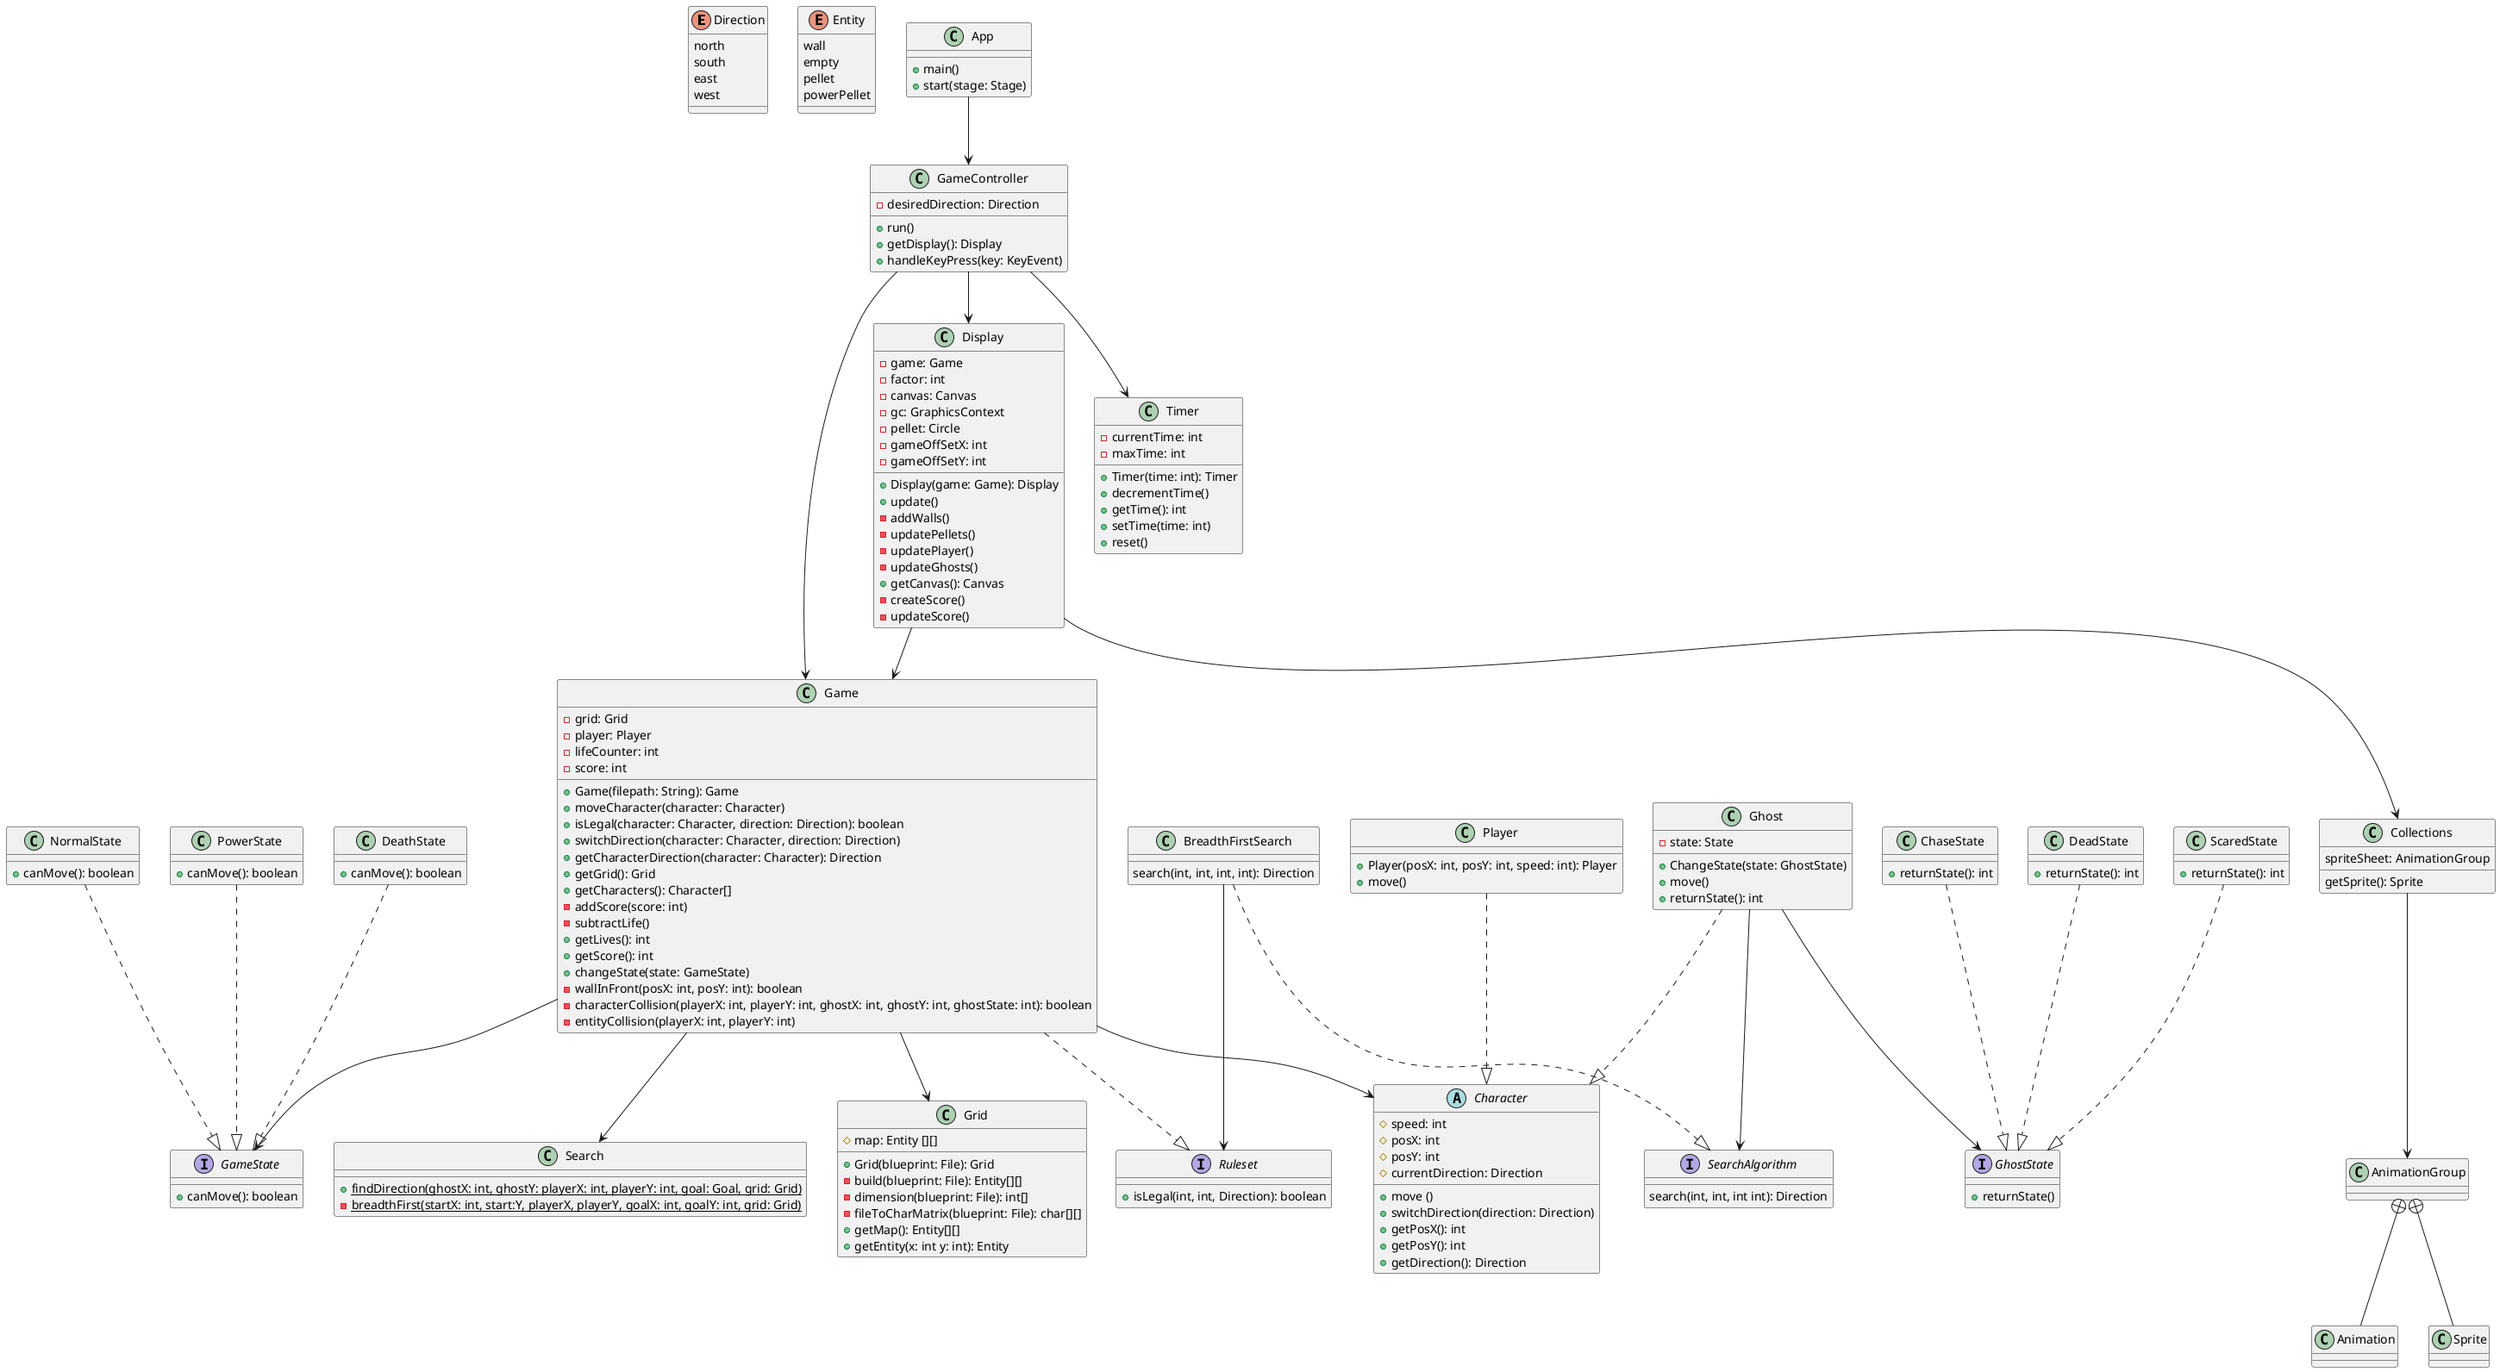 @startuml Time

enum Direction {
    north
    south
    east
    west
}

enum Entity {
    wall
    empty
    pellet
    powerPellet
}

class App {
    + main()
    + start(stage: Stage)
}

class GameController {
    - desiredDirection: Direction
    + run()
    + getDisplay(): Display
    + handleKeyPress(key: KeyEvent)
}

class Game {
    - grid: Grid
    - player: Player
    - lifeCounter: int
    - score: int

    + Game(filepath: String): Game
    + moveCharacter(character: Character)
    + isLegal(character: Character, direction: Direction): boolean
    + switchDirection(character: Character, direction: Direction)
    + getCharacterDirection(character: Character): Direction
    + getGrid(): Grid
    + getCharacters(): Character[]
    - addScore(score: int)
    - subtractLife() 
    + getLives(): int
    + getScore(): int
    + changeState(state: GameState)
    - wallInFront(posX: int, posY: int): boolean
    - characterCollision(playerX: int, playerY: int, ghostX: int, ghostY: int, ghostState: int): boolean
    - entityCollision(playerX: int, playerY: int)
}

class Search {
    {static} + findDirection(ghostX: int, ghostY: playerX: int, playerY: int, goal: Goal, grid: Grid)
    {static} - breadthFirst(startX: int, start:Y, playerX, playerY, goalX: int, goalY: int, grid: Grid)
}

class Timer {
    - currentTime: int
    - maxTime: int

    + Timer(time: int): Timer
    + decrementTime()
    + getTime(): int
    + setTime(time: int)
    + reset()
}

class Display {
    - game: Game
    - factor: int
    - canvas: Canvas
    - gc: GraphicsContext
    - pellet: Circle
    - gameOffSetX: int
    - gameOffSetY: int

    + Display(game: Game): Display
    + update()
    - addWalls()
    - updatePellets()
    - updatePlayer()
    - updateGhosts()
    + getCanvas(): Canvas
    - createScore()
    - updateScore()
}

class Collections {
    spriteSheet: AnimationGroup
    getSprite(): Sprite
}

class AnimationGroup {

}

class Animation {

}

class Sprite {

}

interface GameState {
    + canMove(): boolean

}

class NormalState {
    + canMove(): boolean
}

class PowerState {
    + canMove(): boolean
}

class DeathState {
    + canMove(): boolean
}

abstract class Character{
    # speed: int
    # posX: int
    # posY: int
    # currentDirection: Direction

    + move ()
    + switchDirection(direction: Direction)
    + getPosX(): int
    + getPosY(): int
    + getDirection(): Direction
}
class Player {
    + Player(posX: int, posY: int, speed: int): Player
    + move()
}
class Ghost {
    - state: State
    + ChangeState(state: GhostState)
    + move()
    + returnState(): int
}

interface GhostState {
    + returnState()
}
class ScaredState {
    + returnState(): int
}
class ChaseState {
    + returnState(): int
}
class DeadState {
    + returnState(): int
}


class Grid {
    # map: Entity [][]

    + Grid(blueprint: File): Grid
    - build(blueprint: File): Entity[][]
    - dimension(blueprint: File): int[]
    - fileToCharMatrix(blueprint: File): char[][]
    + getMap(): Entity[][]
    + getEntity(x: int y: int): Entity
}

interface Ruleset {
    + isLegal(int, int, Direction): boolean
}


class BreadthFirstSearch {
    search(int, int, int, int): Direction
}

interface SearchAlgorithm {
    search(int, int, int int): Direction
}

Game ..|> Ruleset

BreadthFirstSearch ..|> SearchAlgorithm
Ghost --> SearchAlgorithm
BreadthFirstSearch --> Ruleset


App --> GameController

GameController --> Timer
GameController --> Game
GameController --> Display

Display --> Game
Display --> Collections

Collections --> AnimationGroup

AnimationGroup +-- Sprite
AnimationGroup +-- Animation

Game --> Character
Game --> GameState
Game --> Grid
Game --> Search

Player ..|> Character
Ghost ..|> Character

Ghost --> GhostState
ChaseState ..|> GhostState
ScaredState ..|> GhostState
DeadState ..|> GhostState

NormalState ..|> GameState
PowerState ..|> GameState
DeathState ..|> GameState

@enduml